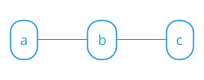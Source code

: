 {
  "sha1": "mt38czjogo5n8t3m0qw42rnmj6shoqt",
  "insertion": {
    "when": "2024-06-03T18:59:35.651Z",
    "url": "https://forum.plantuml.net/15243/title-mindmap-with-style-not-work-on-new-version-of-plantuml",
    "user": "plantuml@gmail.com"
  }
}
@startmindmap
<style>
mindmapDiagram {
  node {
    FontColor #2FA4E7
    LineColor #2FA4E7
    BackGroundColor transparent
  }
  arrow {
    LineColor #2FA4E7
  }
}
</style>

* a
** b
*** c
@endmindmap
